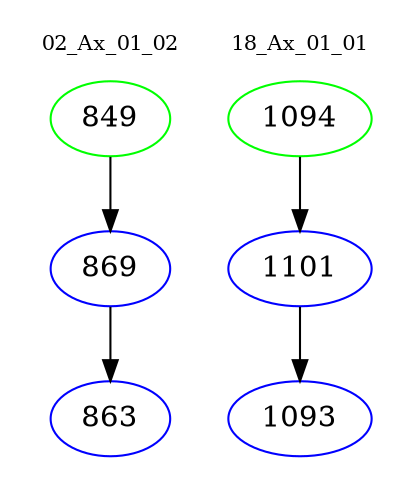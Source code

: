 digraph{
subgraph cluster_0 {
color = white
label = "02_Ax_01_02";
fontsize=10;
T0_849 [label="849", color="green"]
T0_849 -> T0_869 [color="black"]
T0_869 [label="869", color="blue"]
T0_869 -> T0_863 [color="black"]
T0_863 [label="863", color="blue"]
}
subgraph cluster_1 {
color = white
label = "18_Ax_01_01";
fontsize=10;
T1_1094 [label="1094", color="green"]
T1_1094 -> T1_1101 [color="black"]
T1_1101 [label="1101", color="blue"]
T1_1101 -> T1_1093 [color="black"]
T1_1093 [label="1093", color="blue"]
}
}
